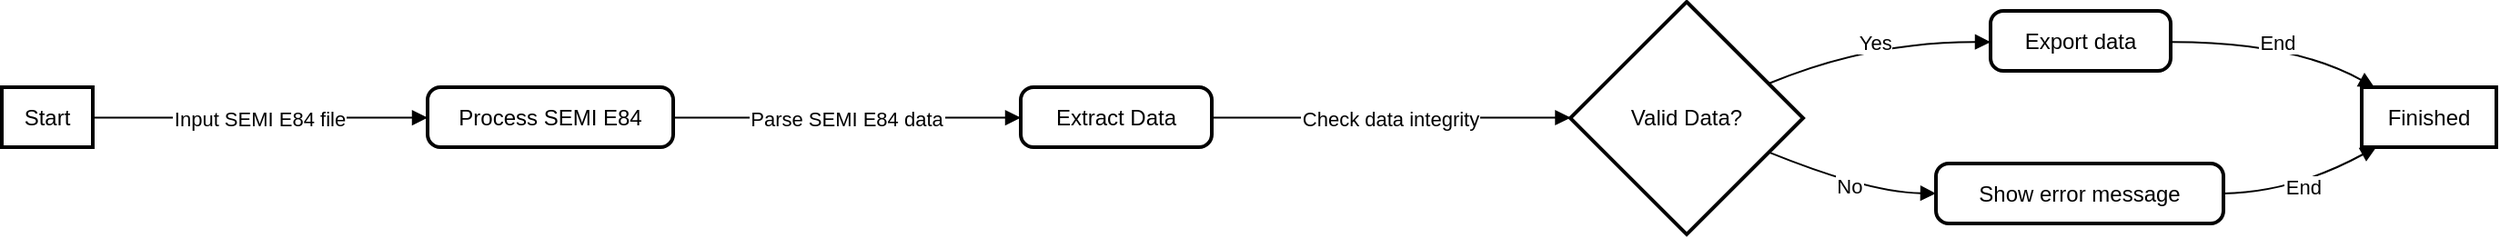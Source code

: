 <mxfile version="21.0.10" type="github"><diagram name="第 1 页" id="_jwn_sf9cHuh7UNdUD1w"><mxGraphModel><root><mxCell id="0"/><mxCell id="1" parent="0"/><mxCell id="2" value="Start" style="whiteSpace=wrap;strokeWidth=2;" vertex="1" parent="1"><mxGeometry y="47" width="50" height="33" as="geometry"/></mxCell><mxCell id="3" value="Process SEMI E84" style="rounded=1;absoluteArcSize=1;arcSize=14;whiteSpace=wrap;strokeWidth=2;" vertex="1" parent="1"><mxGeometry x="234" y="47" width="135" height="33" as="geometry"/></mxCell><mxCell id="4" value="Extract Data" style="rounded=1;absoluteArcSize=1;arcSize=14;whiteSpace=wrap;strokeWidth=2;" vertex="1" parent="1"><mxGeometry x="560" y="47" width="105" height="33" as="geometry"/></mxCell><mxCell id="5" value="Valid Data?" style="rhombus;strokeWidth=2;whiteSpace=wrap;" vertex="1" parent="1"><mxGeometry x="862" width="128" height="128" as="geometry"/></mxCell><mxCell id="6" value="Export data" style="rounded=1;absoluteArcSize=1;arcSize=14;whiteSpace=wrap;strokeWidth=2;" vertex="1" parent="1"><mxGeometry x="1093" y="5" width="99" height="33" as="geometry"/></mxCell><mxCell id="7" value="Show error message" style="rounded=1;absoluteArcSize=1;arcSize=14;whiteSpace=wrap;strokeWidth=2;" vertex="1" parent="1"><mxGeometry x="1063" y="89" width="158" height="33" as="geometry"/></mxCell><mxCell id="8" value="Finished" style="whiteSpace=wrap;strokeWidth=2;" vertex="1" parent="1"><mxGeometry x="1297" y="47" width="74" height="33" as="geometry"/></mxCell><mxCell id="9" value="Input SEMI E84 file" style="curved=1;startArrow=none;endArrow=block;exitX=1.007;exitY=0.509;entryX=-0.002;entryY=0.509;" edge="1" parent="1" source="2" target="3"><mxGeometry relative="1" as="geometry"><Array as="points"/></mxGeometry></mxCell><mxCell id="10" value="Parse SEMI E84 data" style="curved=1;startArrow=none;endArrow=block;exitX=0.996;exitY=0.509;entryX=0.004;entryY=0.509;" edge="1" parent="1" source="3" target="4"><mxGeometry relative="1" as="geometry"><Array as="points"/></mxGeometry></mxCell><mxCell id="11" value="Check data integrity" style="curved=1;startArrow=none;endArrow=block;exitX=1.0;exitY=0.509;entryX=-0.003;entryY=0.498;" edge="1" parent="1" source="4" target="5"><mxGeometry relative="1" as="geometry"><Array as="points"/></mxGeometry></mxCell><mxCell id="12" value="Yes" style="curved=1;startArrow=none;endArrow=block;exitX=0.993;exitY=0.292;entryX=-0.004;entryY=0.519;" edge="1" parent="1" source="5" target="6"><mxGeometry relative="1" as="geometry"><Array as="points"><mxPoint x="1026" y="22"/></Array></mxGeometry></mxCell><mxCell id="13" value="No" style="curved=1;startArrow=none;endArrow=block;exitX=0.993;exitY=0.705;entryX=-0.001;entryY=0.499;" edge="1" parent="1" source="5" target="7"><mxGeometry relative="1" as="geometry"><Array as="points"><mxPoint x="1026" y="105"/></Array></mxGeometry></mxCell><mxCell id="14" value="End" style="curved=1;startArrow=none;endArrow=block;exitX=0.992;exitY=0.519;entryX=0.097;entryY=0.004;" edge="1" parent="1" source="6" target="8"><mxGeometry relative="1" as="geometry"><Array as="points"><mxPoint x="1259" y="22"/></Array></mxGeometry></mxCell><mxCell id="15" value="End" style="curved=1;startArrow=none;endArrow=block;exitX=1.0;exitY=0.499;entryX=0.097;entryY=1.014;" edge="1" parent="1" source="7" target="8"><mxGeometry relative="1" as="geometry"><Array as="points"><mxPoint x="1259" y="105"/></Array></mxGeometry></mxCell></root></mxGraphModel></diagram></mxfile>